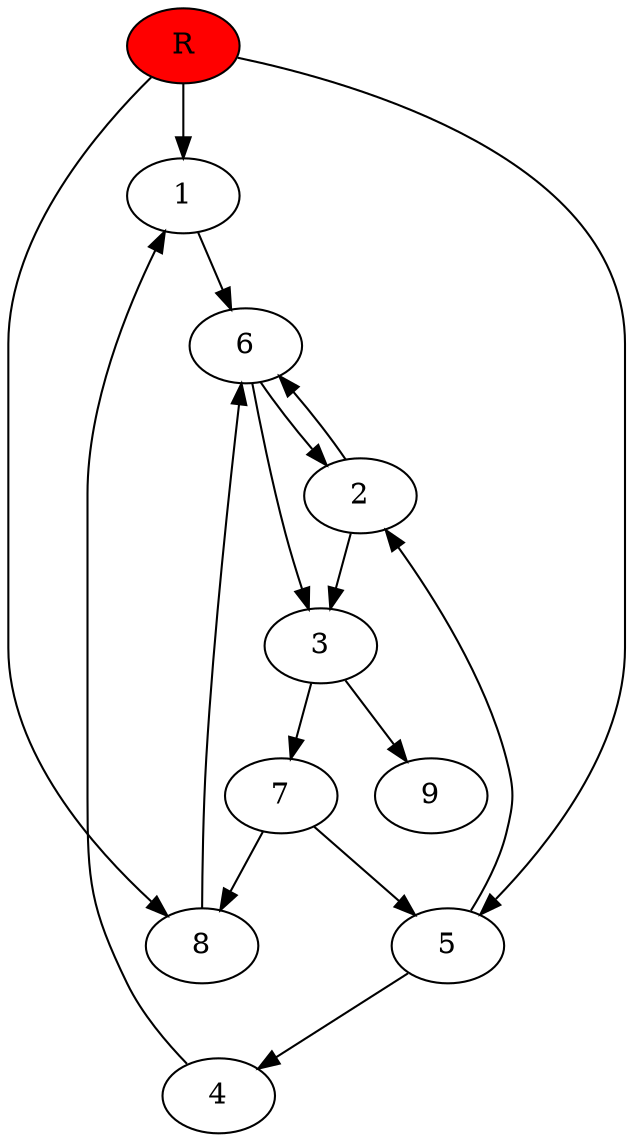 digraph prb78717 {
	1
	2
	3
	4
	5
	6
	7
	8
	R [fillcolor="#ff0000" style=filled]
	1 -> 6
	2 -> 3
	2 -> 6
	3 -> 7
	3 -> 9
	4 -> 1
	5 -> 2
	5 -> 4
	6 -> 2
	6 -> 3
	7 -> 5
	7 -> 8
	8 -> 6
	R -> 1
	R -> 5
	R -> 8
}

